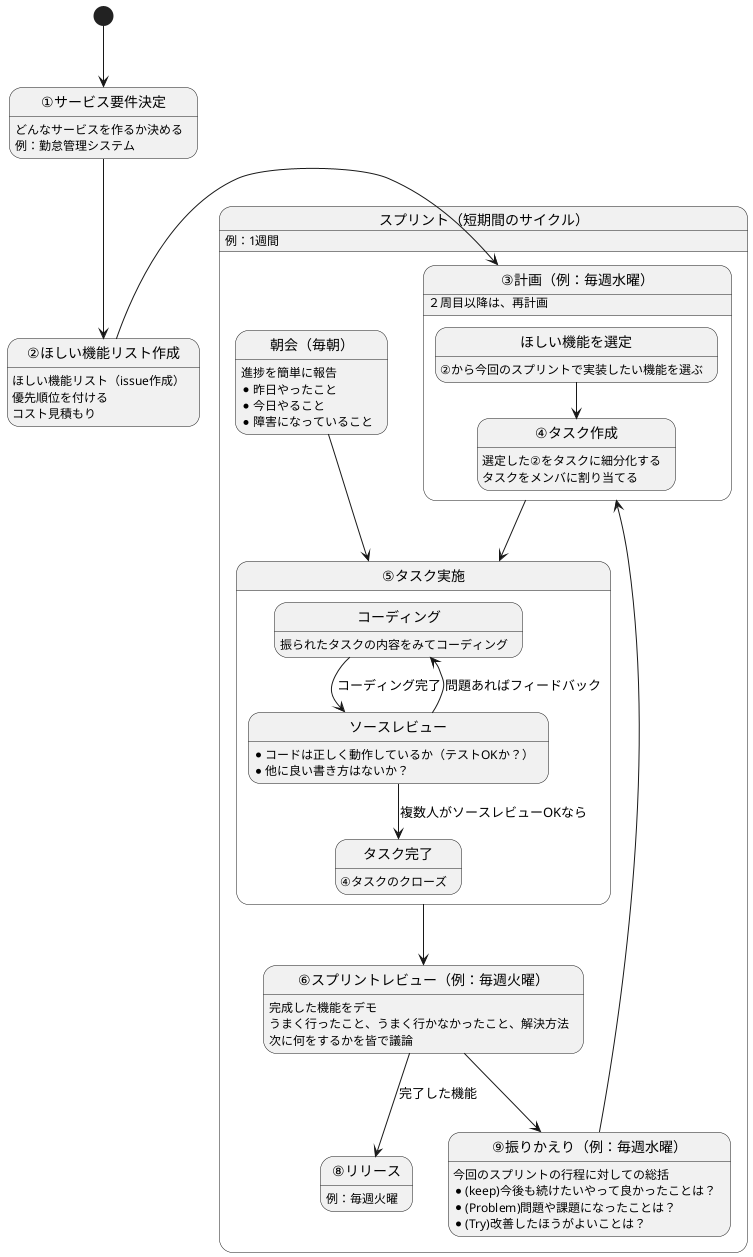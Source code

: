 @startuml
hide empty description

[*] --> story
state "①サービス要件決定" as story
story: どんなサービスを作るか決める
story: 例：勤怠管理システム

story --> pb
state "②ほしい機能リスト作成" as pb
pb: ほしい機能リスト（issue作成）
pb: 優先順位を付ける
pb: コスト見積もり

state "スプリント（短期間のサイクル）" as sprint {

    pb -right-> plan
    state "③計画（例：毎週水曜）" as plan {
        state "ほしい機能を選定" as select
        select: ②から今回のスプリントで実装したい機能を選ぶ

        select --> task
        state "④タスク作成" as task
        task: 選定した②をタスクに細分化する
        task: タスクをメンバに割り当てる

    }
    plan: ２周目以降は、再計画

    plan --> do
    state "⑤タスク実施" as do {

        state "コーディング" as code
        code: 振られたタスクの内容をみてコーディング

        code --> rv: コーディング完了
        state "ソースレビュー" as rv
        rv: * コードは正しく動作しているか（テストOKか？）
        rv: * 他に良い書き方はないか？

        rv --> code: 問題あればフィードバック

        rv --> close: 複数人がソースレビューOKなら
        state "タスク完了" as close
        close: ④タスクのクローズ

    }
    daily --> do
    state "朝会（毎朝）" as daily
    daily: 進捗を簡単に報告
    daily: * 昨日やったこと
    daily: * 今日やること
    daily: * 障害になっていること

    do -down-> check
    state "⑥スプリントレビュー（例：毎週火曜）" as check
    check: 完成した機能をデモ
    check: うまく行ったこと、うまく行かなかったこと、解決方法
    check: 次に何をするかを皆で議論

    check --> release: 完了した機能
    state "⑧リリース" as release
    release: 例：毎週火曜

    check --> action
    state "⑨振りかえり（例：毎週水曜）" as action
    action: 今回のスプリントの行程に対しての総括
    action: * (keep)今後も続けたいやって良かったことは？
    action: * (Problem)問題や課題になったことは？
    action: * (Try)改善したほうがよいことは？
    action --> plan

}
sprint: 例：1週間
@enduml